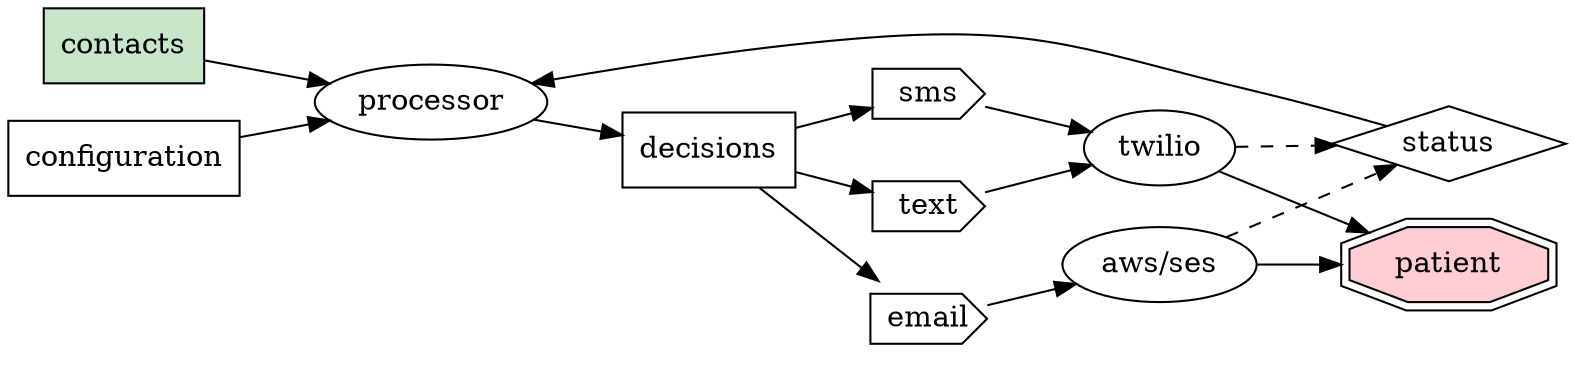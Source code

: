 digraph {

rankdir=LR;
  contacts [shape=box, style=filled, fillcolor="#C8E6C9" ];
  contacts -> processor;

  status -> processor;

configuration [shape=box];
  configuration -> processor;

  processor -> decisions;

  decisions [ shape=box ];

 sms [ shape=cds ];
 text [ shape=cds ];
 email [ shape=cds ];
 
  decisions -> sms;
  decisions -> text;
  decisions -> email;

  sms -> twilio;
  text -> twilio;

ses [label="aws/ses"];
  email -> ses;

patient [shape=doubleoctagon, style=filled, fillcolor="#FFCDD2" ];
  twilio -> patient;
  ses -> patient;

  status [ shape=diamond ];
twilio -> status [ style=dashed ];
ses -> status [ style=dashed ];

}